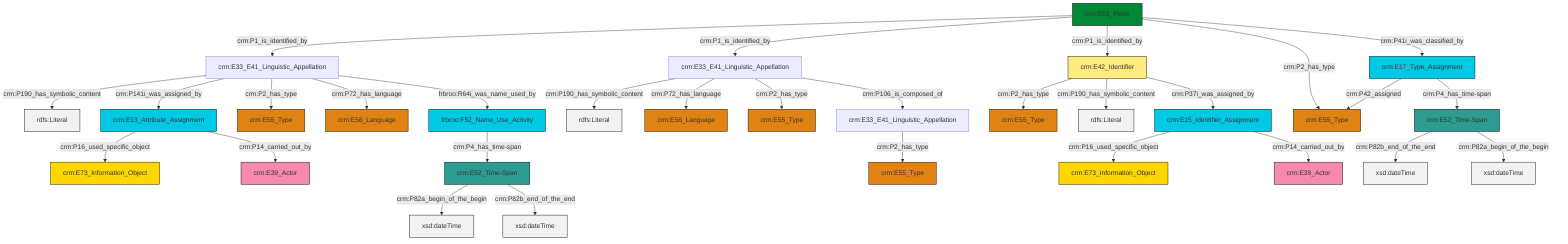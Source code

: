 graph TD
classDef Literal fill:#f2f2f2,stroke:#000000;
classDef CRM_Entity fill:#FFFFFF,stroke:#000000;
classDef Temporal_Entity fill:#00C9E6, stroke:#000000;
classDef Type fill:#E18312, stroke:#000000;
classDef Time-Span fill:#2C9C91, stroke:#000000;
classDef Appellation fill:#FFEB7F, stroke:#000000;
classDef Place fill:#008836, stroke:#000000;
classDef Persistent_Item fill:#B266B2, stroke:#000000;
classDef Conceptual_Object fill:#FFD700, stroke:#000000;
classDef Physical_Thing fill:#D2B48C, stroke:#000000;
classDef Actor fill:#f58aad, stroke:#000000;
classDef PC_Classes fill:#4ce600, stroke:#000000;
classDef Multi fill:#cccccc,stroke:#000000;

0["crm:E33_E41_Linguistic_Appellation"]:::Default -->|crm:P190_has_symbolic_content| 1[rdfs:Literal]:::Literal
4["crm:E17_Type_Assignment"]:::Temporal_Entity -->|crm:P42_assigned| 5["crm:E55_Type"]:::Type
9["crm:E53_Place"]:::Place -->|crm:P1_is_identified_by| 0["crm:E33_E41_Linguistic_Appellation"]:::Default
2["crm:E15_Identifier_Assignment"]:::Temporal_Entity -->|crm:P16_used_specific_object| 7["crm:E73_Information_Object"]:::Conceptual_Object
9["crm:E53_Place"]:::Place -->|crm:P1_is_identified_by| 10["crm:E33_E41_Linguistic_Appellation"]:::Default
12["crm:E52_Time-Span"]:::Time-Span -->|crm:P82a_begin_of_the_begin| 13[xsd:dateTime]:::Literal
10["crm:E33_E41_Linguistic_Appellation"]:::Default -->|crm:P190_has_symbolic_content| 16[rdfs:Literal]:::Literal
9["crm:E53_Place"]:::Place -->|crm:P1_is_identified_by| 17["crm:E42_Identifier"]:::Appellation
2["crm:E15_Identifier_Assignment"]:::Temporal_Entity -->|crm:P14_carried_out_by| 20["crm:E39_Actor"]:::Actor
17["crm:E42_Identifier"]:::Appellation -->|crm:P2_has_type| 21["crm:E55_Type"]:::Type
9["crm:E53_Place"]:::Place -->|crm:P2_has_type| 5["crm:E55_Type"]:::Type
0["crm:E33_E41_Linguistic_Appellation"]:::Default -->|crm:P141i_was_assigned_by| 25["crm:E13_Attribute_Assignment"]:::Temporal_Entity
26["crm:E52_Time-Span"]:::Time-Span -->|crm:P82b_end_of_the_end| 27[xsd:dateTime]:::Literal
9["crm:E53_Place"]:::Place -->|crm:P41i_was_classified_by| 4["crm:E17_Type_Assignment"]:::Temporal_Entity
31["frbroo:F52_Name_Use_Activity"]:::Temporal_Entity -->|crm:P4_has_time-span| 12["crm:E52_Time-Span"]:::Time-Span
26["crm:E52_Time-Span"]:::Time-Span -->|crm:P82a_begin_of_the_begin| 34[xsd:dateTime]:::Literal
10["crm:E33_E41_Linguistic_Appellation"]:::Default -->|crm:P72_has_language| 32["crm:E56_Language"]:::Type
25["crm:E13_Attribute_Assignment"]:::Temporal_Entity -->|crm:P16_used_specific_object| 28["crm:E73_Information_Object"]:::Conceptual_Object
10["crm:E33_E41_Linguistic_Appellation"]:::Default -->|crm:P2_has_type| 14["crm:E55_Type"]:::Type
25["crm:E13_Attribute_Assignment"]:::Temporal_Entity -->|crm:P14_carried_out_by| 36["crm:E39_Actor"]:::Actor
12["crm:E52_Time-Span"]:::Time-Span -->|crm:P82b_end_of_the_end| 41[xsd:dateTime]:::Literal
18["crm:E33_E41_Linguistic_Appellation"]:::Default -->|crm:P2_has_type| 42["crm:E55_Type"]:::Type
4["crm:E17_Type_Assignment"]:::Temporal_Entity -->|crm:P4_has_time-span| 26["crm:E52_Time-Span"]:::Time-Span
17["crm:E42_Identifier"]:::Appellation -->|crm:P190_has_symbolic_content| 46[rdfs:Literal]:::Literal
0["crm:E33_E41_Linguistic_Appellation"]:::Default -->|crm:P2_has_type| 43["crm:E55_Type"]:::Type
0["crm:E33_E41_Linguistic_Appellation"]:::Default -->|crm:P72_has_language| 48["crm:E56_Language"]:::Type
0["crm:E33_E41_Linguistic_Appellation"]:::Default -->|frbroo:R64i_was_name_used_by| 31["frbroo:F52_Name_Use_Activity"]:::Temporal_Entity
10["crm:E33_E41_Linguistic_Appellation"]:::Default -->|crm:P106_is_composed_of| 18["crm:E33_E41_Linguistic_Appellation"]:::Default
17["crm:E42_Identifier"]:::Appellation -->|crm:P37i_was_assigned_by| 2["crm:E15_Identifier_Assignment"]:::Temporal_Entity